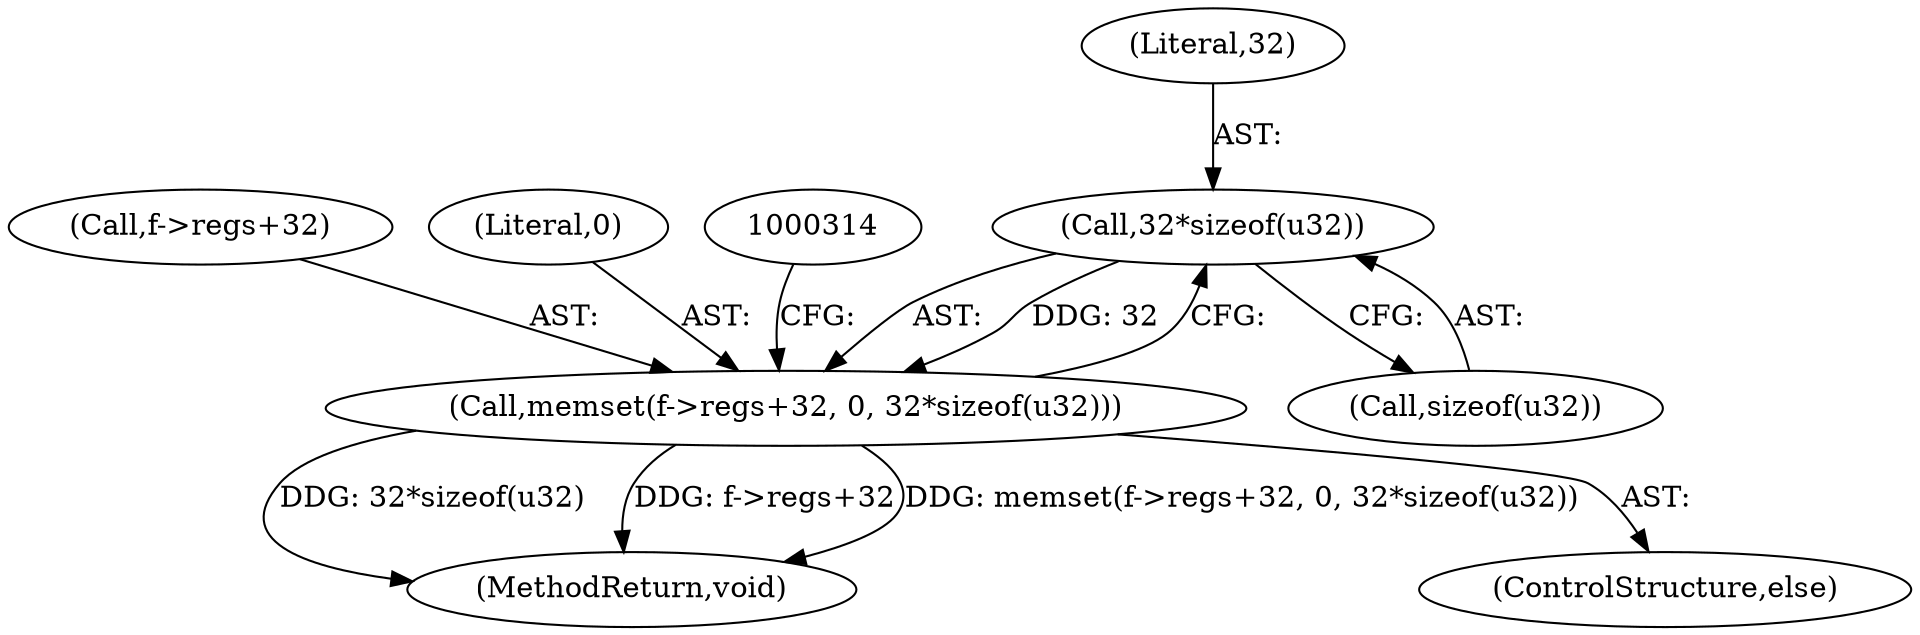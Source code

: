 digraph "0_linux_a8b0ca17b80e92faab46ee7179ba9e99ccb61233_35@API" {
"1000307" [label="(Call,32*sizeof(u32))"];
"1000300" [label="(Call,memset(f->regs+32, 0, 32*sizeof(u32)))"];
"1000347" [label="(MethodReturn,void)"];
"1000307" [label="(Call,32*sizeof(u32))"];
"1000301" [label="(Call,f->regs+32)"];
"1000306" [label="(Literal,0)"];
"1000308" [label="(Literal,32)"];
"1000309" [label="(Call,sizeof(u32))"];
"1000300" [label="(Call,memset(f->regs+32, 0, 32*sizeof(u32)))"];
"1000299" [label="(ControlStructure,else)"];
"1000307" -> "1000300"  [label="AST: "];
"1000307" -> "1000309"  [label="CFG: "];
"1000308" -> "1000307"  [label="AST: "];
"1000309" -> "1000307"  [label="AST: "];
"1000300" -> "1000307"  [label="CFG: "];
"1000307" -> "1000300"  [label="DDG: 32"];
"1000300" -> "1000299"  [label="AST: "];
"1000301" -> "1000300"  [label="AST: "];
"1000306" -> "1000300"  [label="AST: "];
"1000314" -> "1000300"  [label="CFG: "];
"1000300" -> "1000347"  [label="DDG: 32*sizeof(u32)"];
"1000300" -> "1000347"  [label="DDG: f->regs+32"];
"1000300" -> "1000347"  [label="DDG: memset(f->regs+32, 0, 32*sizeof(u32))"];
}
